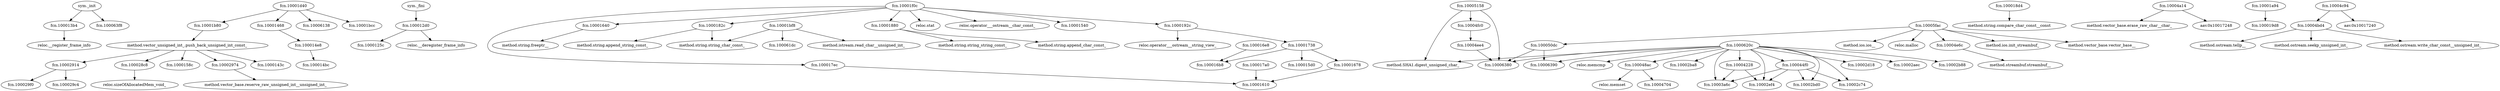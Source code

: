 digraph code {
  "0x100011f0" [label="sym._init"];
  "0x100011f0" -> "0x100013b4";
  "0x100013b4" [label="fcn.100013b4"];
  "0x100011f0" -> "0x100063f8";
  "0x100063f8" [label="fcn.100063f8"];
  "0x100013b4" [label="fcn.100013b4"];
  "0x100013b4" -> "0x100171b8";
  "0x100171b8" [label="reloc.__register_frame_info"];
  "0x10002a1c" [label="method.vector_unsigned_int_.push_back_unsigned_int_const_"];
  "0x10002a1c" -> "0x10002914";
  "0x10002914" [label="fcn.10002914"];
  "0x10002a1c" -> "0x100028c8";
  "0x100028c8" [label="fcn.100028c8"];
  "0x10002a1c" -> "0x1000158c";
  "0x1000158c" [label="fcn.1000158c"];
  "0x10002a1c" -> "0x10002974";
  "0x10002974" [label="fcn.10002974"];
  "0x10002a1c" -> "0x1000143c";
  "0x1000143c" [label="fcn.1000143c"];
  "0x10002914" [label="fcn.10002914"];
  "0x10002914" -> "0x100029f0";
  "0x100029f0" [label="fcn.100029f0"];
  "0x10002914" -> "0x100029c4";
  "0x100029c4" [label="fcn.100029c4"];
  "0x100028c8" [label="fcn.100028c8"];
  "0x100028c8" -> "0x10017310";
  "0x10017310" [label="reloc.sizeOfAllocatedMem_void_"];
  "0x10002974" [label="fcn.10002974"];
  "0x10002974" -> "0x10017188";
  "0x10017188" [label="method.vector_base.reserve_raw_unsigned_int__unsigned_int_"];
  "0x10006460" [label="sym._fini"];
  "0x10006460" -> "0x100012d0";
  "0x100012d0" [label="fcn.100012d0"];
  "0x100012d0" [label="fcn.100012d0"];
  "0x100012d0" -> "0x1000125c";
  "0x1000125c" [label="fcn.1000125c"];
  "0x100012d0" -> "0x10017228";
  "0x10017228" [label="reloc.__deregister_frame_info"];
  "0x100014e8" [label="fcn.100014e8"];
  "0x100014e8" -> "0x100014bc";
  "0x100014bc" [label="fcn.100014bc"];
  "0x10001678" [label="fcn.10001678"];
  "0x10001678" -> "0x10001610";
  "0x10001610" [label="fcn.10001610"];
  "0x10001738" [label="fcn.10001738"];
  "0x10001738" -> "0x10001678";
  "0x10001678" [label="fcn.10001678"];
  "0x10001738" -> "0x100016b8";
  "0x100016b8" [label="fcn.100016b8"];
  "0x10001738" -> "0x100015d0";
  "0x100015d0" [label="fcn.100015d0"];
  "0x10001b80" [label="fcn.10001b80"];
  "0x10001b80" -> "0x10002a1c";
  "0x10002a1c" [label="method.vector_unsigned_int_.push_back_unsigned_int_const_"];
  "0x1000620c" [label="fcn.1000620c"];
  "0x1000620c" -> "0x10017318";
  "0x10017318" [label="method.SHA1.digest_unsigned_char_"];
  "0x1000620c" -> "0x10006380";
  "0x10006380" [label="fcn.10006380"];
  "0x1000620c" -> "0x10006390";
  "0x10006390" [label="fcn.10006390"];
  "0x1000620c" -> "0x10017288";
  "0x10017288" [label="reloc.memcmp"];
  "0x1000620c" -> "0x100048ac";
  "0x100048ac" [label="fcn.100048ac"];
  "0x1000620c" -> "0x10002ba8";
  "0x10002ba8" [label="fcn.10002ba8"];
  "0x1000620c" -> "0x10003a6c";
  "0x10003a6c" [label="fcn.10003a6c"];
  "0x1000620c" -> "0x10002d18";
  "0x10002d18" [label="fcn.10002d18"];
  "0x1000620c" -> "0x10002bd0";
  "0x10002bd0" [label="fcn.10002bd0"];
  "0x1000620c" -> "0x10002ef4";
  "0x10002ef4" [label="fcn.10002ef4"];
  "0x1000620c" -> "0x10004228";
  "0x10004228" [label="fcn.10004228"];
  "0x1000620c" -> "0x10002aec";
  "0x10002aec" [label="fcn.10002aec"];
  "0x1000620c" -> "0x10002c74";
  "0x10002c74" [label="fcn.10002c74"];
  "0x1000620c" -> "0x10002b88";
  "0x10002b88" [label="fcn.10002b88"];
  "0x1000620c" -> "0x100044f0";
  "0x100044f0" [label="fcn.100044f0"];
  "0x100048ac" [label="fcn.100048ac"];
  "0x100048ac" -> "0x100172b8";
  "0x100172b8" [label="reloc.memset"];
  "0x100048ac" -> "0x10004704";
  "0x10004704" [label="fcn.10004704"];
  "0x10004228" [label="fcn.10004228"];
  "0x10004228" -> "0x10003a6c";
  "0x10003a6c" [label="fcn.10003a6c"];
  "0x10004228" -> "0x10002ef4";
  "0x10002ef4" [label="fcn.10002ef4"];
  "0x100044f0" [label="fcn.100044f0"];
  "0x100044f0" -> "0x10002ef4";
  "0x10002ef4" [label="fcn.10002ef4"];
  "0x100044f0" -> "0x10002bd0";
  "0x10002bd0" [label="fcn.10002bd0"];
  "0x100044f0" -> "0x10002c74";
  "0x10002c74" [label="fcn.10002c74"];
  "0x100044f0" -> "0x10003a6c";
  "0x10003a6c" [label="fcn.10003a6c"];
  "0x10001bf8" [label="fcn.10001bf8"];
  "0x10001bf8" -> "0x100061dc";
  "0x100061dc" [label="fcn.100061dc"];
  "0x10001bf8" -> "0x100172c8";
  "0x100172c8" [label="method.istream.read_char__unsigned_int_"];
  "0x10001bf8" -> "0x100171c8";
  "0x100171c8" [label="method.string.string_char_const_"];
  "0x100018d4" [label="fcn.100018d4"];
  "0x100018d4" -> "0x10017200";
  "0x10017200" [label="method.string.compare_char_const__const"];
  "0x10001640" [label="fcn.10001640"];
  "0x10001640" -> "0x10017250";
  "0x10017250" [label="method.string.freeptr__"];
  "0x10001468" [label="fcn.10001468"];
  "0x10001468" -> "0x100014e8";
  "0x100014e8" [label="fcn.100014e8"];
  "0x1000182c" [label="fcn.1000182c"];
  "0x1000182c" -> "0x100171c8";
  "0x100171c8" [label="method.string.string_char_const_"];
  "0x1000182c" -> "0x100171a8";
  "0x100171a8" [label="method.string.append_string_const_"];
  "0x10001880" [label="fcn.10001880"];
  "0x10001880" -> "0x10017220";
  "0x10017220" [label="method.string.string_string_const_"];
  "0x10001880" -> "0x10017238";
  "0x10017238" [label="method.string.append_char_const_"];
  "0x100017ec" [label="fcn.100017ec"];
  "0x100017ec" -> "0x10001610";
  "0x10001610" [label="fcn.10001610"];
  "0x1000192c" [label="fcn.1000192c"];
  "0x1000192c" -> "0x10001738";
  "0x10001738" [label="fcn.10001738"];
  "0x1000192c" -> "0x10017338";
  "0x10017338" [label="reloc.operator___ostream__string_view_"];
  "0x10005fac" [label="fcn.10005fac"];
  "0x10005fac" -> "0x100172c0";
  "0x100172c0" [label="method.ios.ios__"];
  "0x10005fac" -> "0x100171e0";
  "0x100171e0" [label="reloc.malloc"];
  "0x10005fac" -> "0x10004e6c";
  "0x10004e6c" [label="fcn.10004e6c"];
  "0x10005fac" -> "0x10017330";
  "0x10017330" [label="method.ios.init_streambuf_"];
  "0x10005fac" -> "0x10017358";
  "0x10017358" [label="method.vector_base.vector_base__"];
  "0x10005fac" -> "0x100050dc";
  "0x100050dc" [label="fcn.100050dc"];
  "0x10004e6c" [label="fcn.10004e6c"];
  "0x10004e6c" -> "0x10017218";
  "0x10017218" [label="method.streambuf.streambuf__"];
  "0x100050dc" [label="fcn.100050dc"];
  "0x100050dc" -> "0x10006380";
  "0x10006380" [label="fcn.10006380"];
  "0x100050dc" -> "0x10006390";
  "0x10006390" [label="fcn.10006390"];
  "0x10001d40" [label="fcn.10001d40"];
  "0x10001d40" -> "0x10001b80";
  "0x10001b80" [label="fcn.10001b80"];
  "0x10001d40" -> "0x10006138";
  "0x10006138" [label="fcn.10006138"];
  "0x10001d40" -> "0x10001bcc";
  "0x10001bcc" [label="fcn.10001bcc"];
  "0x10001d40" -> "0x10001468";
  "0x10001468" [label="fcn.10001468"];
  "0x10004a14" [label="fcn.10004a14"];
  "0x10004a14" -> "0x10017210";
  "0x10017210" [label="method.vector_base.erase_raw_char__char_"];
  "0x10004a14" -> "0x10017248";
  "0x10017248" [label="aav.0x10017248"];
  "0x10001a94" [label="fcn.10001a94"];
  "0x10001a94" -> "0x100019d8";
  "0x100019d8" [label="fcn.100019d8"];
  "0x100016e8" [label="fcn.100016e8"];
  "0x100016e8" -> "0x100016b8";
  "0x100016b8" [label="fcn.100016b8"];
  "0x100017a0" [label="fcn.100017a0"];
  "0x100017a0" -> "0x10001610";
  "0x10001610" [label="fcn.10001610"];
  "0x10001f0c" [label="fcn.10001f0c"];
  "0x10001f0c" -> "0x1000182c";
  "0x1000182c" [label="fcn.1000182c"];
  "0x10001f0c" -> "0x10001880";
  "0x10001880" [label="fcn.10001880"];
  "0x10001f0c" -> "0x100017ec";
  "0x100017ec" [label="fcn.100017ec"];
  "0x10001f0c" -> "0x10017320";
  "0x10017320" [label="reloc.stat"];
  "0x10001f0c" -> "0x10001640";
  "0x10001640" [label="fcn.10001640"];
  "0x10001f0c" -> "0x10017278";
  "0x10017278" [label="reloc.operator___ostream__char_const_"];
  "0x10001f0c" -> "0x1000192c";
  "0x1000192c" [label="fcn.1000192c"];
  "0x10001f0c" -> "0x10001540";
  "0x10001540" [label="fcn.10001540"];
  "0x10004bd4" [label="fcn.10004bd4"];
  "0x10004bd4" -> "0x100172f8";
  "0x100172f8" [label="method.ostream.tellp__"];
  "0x10004bd4" -> "0x10017328";
  "0x10017328" [label="method.ostream.seekp_unsigned_int_"];
  "0x10004bd4" -> "0x100171e8";
  "0x100171e8" [label="method.ostream.write_char_const__unsigned_int_"];
  "0x10004c94" [label="fcn.10004c94"];
  "0x10004c94" -> "0x10004bd4";
  "0x10004bd4" [label="fcn.10004bd4"];
  "0x10004c94" -> "0x10017240";
  "0x10017240" [label="aav.0x10017240"];
  "0x10004ee4" [label="fcn.10004ee4"];
  "0x10004ee4" -> "0x10006380";
  "0x10006380" [label="fcn.10006380"];
  "0x10004fc0" [label="fcn.10004fc0"];
  "0x10004fc0" -> "0x10004ee4";
  "0x10004ee4" [label="fcn.10004ee4"];
  "0x10005158" [label="fcn.10005158"];
  "0x10005158" -> "0x10006380";
  "0x10006380" [label="fcn.10006380"];
  "0x10005158" -> "0x10017318";
  "0x10017318" [label="method.SHA1.digest_unsigned_char_"];
  "0x10005158" -> "0x10004fc0";
  "0x10004fc0" [label="fcn.10004fc0"];
}